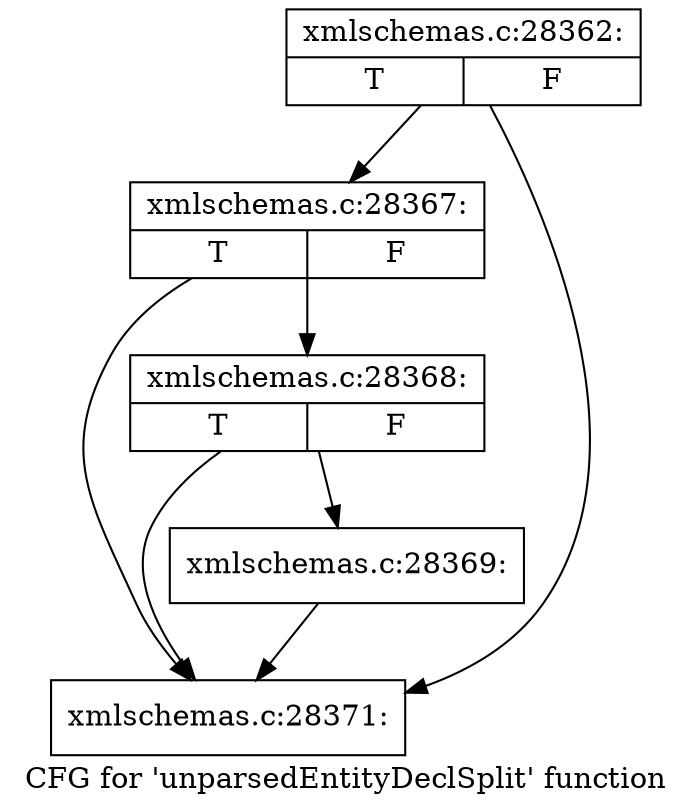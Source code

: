 digraph "CFG for 'unparsedEntityDeclSplit' function" {
	label="CFG for 'unparsedEntityDeclSplit' function";

	Node0x56c0d70 [shape=record,label="{xmlschemas.c:28362:|{<s0>T|<s1>F}}"];
	Node0x56c0d70 -> Node0x56c45b0;
	Node0x56c0d70 -> Node0x56c44e0;
	Node0x56c45b0 [shape=record,label="{xmlschemas.c:28367:|{<s0>T|<s1>F}}"];
	Node0x56c45b0 -> Node0x56c4530;
	Node0x56c45b0 -> Node0x56c44e0;
	Node0x56c4530 [shape=record,label="{xmlschemas.c:28368:|{<s0>T|<s1>F}}"];
	Node0x56c4530 -> Node0x56c4490;
	Node0x56c4530 -> Node0x56c44e0;
	Node0x56c4490 [shape=record,label="{xmlschemas.c:28369:}"];
	Node0x56c4490 -> Node0x56c44e0;
	Node0x56c44e0 [shape=record,label="{xmlschemas.c:28371:}"];
}
